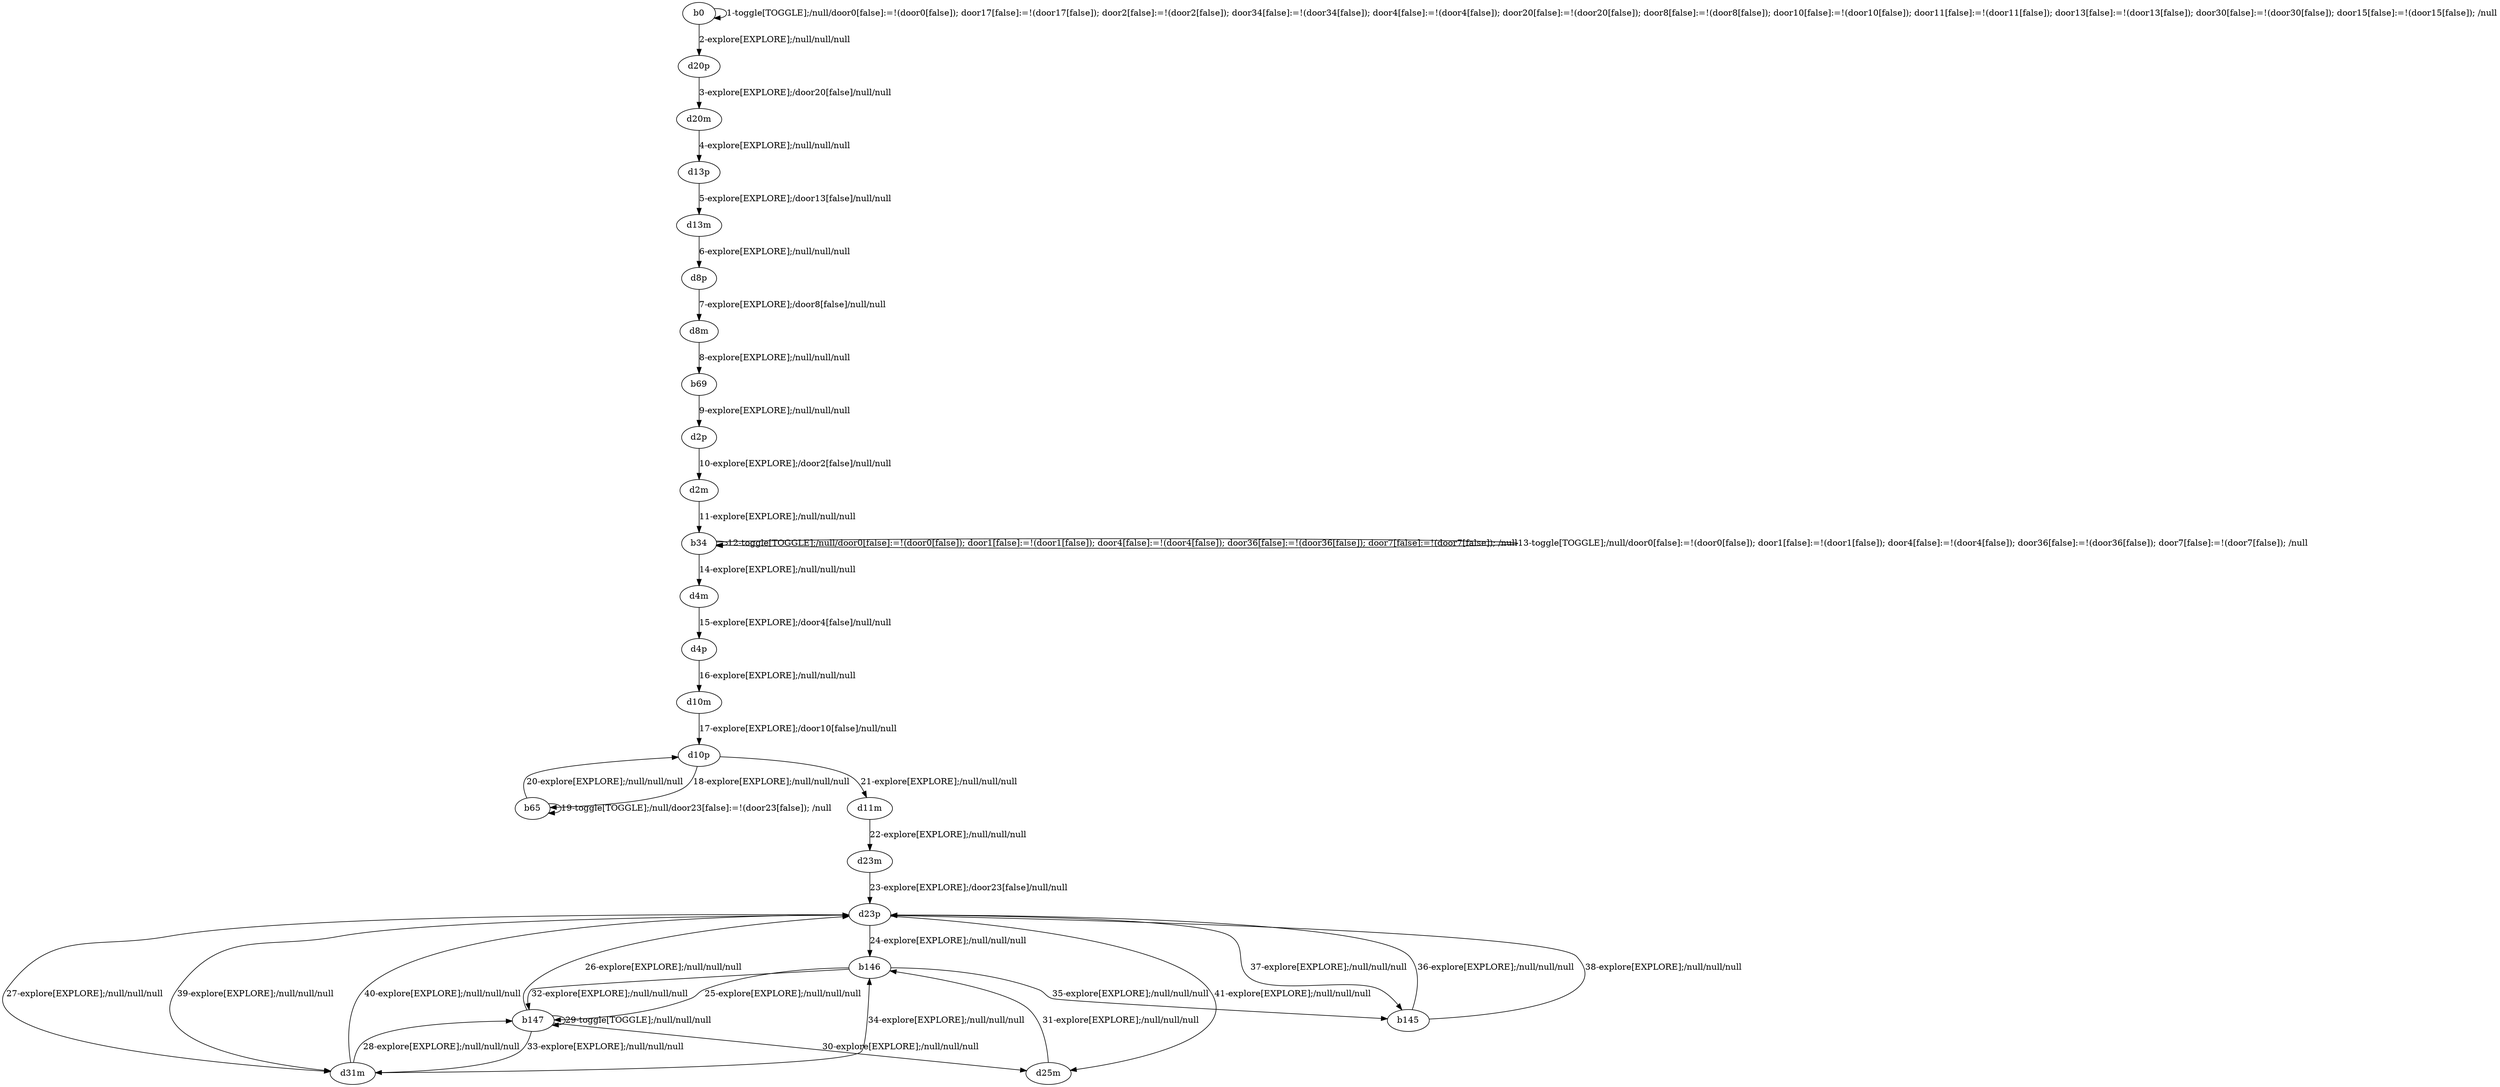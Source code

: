 # Total number of goals covered by this test: 1
# d23p --> d25m

digraph g {
"b0" -> "b0" [label = "1-toggle[TOGGLE];/null/door0[false]:=!(door0[false]); door17[false]:=!(door17[false]); door2[false]:=!(door2[false]); door34[false]:=!(door34[false]); door4[false]:=!(door4[false]); door20[false]:=!(door20[false]); door8[false]:=!(door8[false]); door10[false]:=!(door10[false]); door11[false]:=!(door11[false]); door13[false]:=!(door13[false]); door30[false]:=!(door30[false]); door15[false]:=!(door15[false]); /null"];
"b0" -> "d20p" [label = "2-explore[EXPLORE];/null/null/null"];
"d20p" -> "d20m" [label = "3-explore[EXPLORE];/door20[false]/null/null"];
"d20m" -> "d13p" [label = "4-explore[EXPLORE];/null/null/null"];
"d13p" -> "d13m" [label = "5-explore[EXPLORE];/door13[false]/null/null"];
"d13m" -> "d8p" [label = "6-explore[EXPLORE];/null/null/null"];
"d8p" -> "d8m" [label = "7-explore[EXPLORE];/door8[false]/null/null"];
"d8m" -> "b69" [label = "8-explore[EXPLORE];/null/null/null"];
"b69" -> "d2p" [label = "9-explore[EXPLORE];/null/null/null"];
"d2p" -> "d2m" [label = "10-explore[EXPLORE];/door2[false]/null/null"];
"d2m" -> "b34" [label = "11-explore[EXPLORE];/null/null/null"];
"b34" -> "b34" [label = "12-toggle[TOGGLE];/null/door0[false]:=!(door0[false]); door1[false]:=!(door1[false]); door4[false]:=!(door4[false]); door36[false]:=!(door36[false]); door7[false]:=!(door7[false]); /null"];
"b34" -> "b34" [label = "13-toggle[TOGGLE];/null/door0[false]:=!(door0[false]); door1[false]:=!(door1[false]); door4[false]:=!(door4[false]); door36[false]:=!(door36[false]); door7[false]:=!(door7[false]); /null"];
"b34" -> "d4m" [label = "14-explore[EXPLORE];/null/null/null"];
"d4m" -> "d4p" [label = "15-explore[EXPLORE];/door4[false]/null/null"];
"d4p" -> "d10m" [label = "16-explore[EXPLORE];/null/null/null"];
"d10m" -> "d10p" [label = "17-explore[EXPLORE];/door10[false]/null/null"];
"d10p" -> "b65" [label = "18-explore[EXPLORE];/null/null/null"];
"b65" -> "b65" [label = "19-toggle[TOGGLE];/null/door23[false]:=!(door23[false]); /null"];
"b65" -> "d10p" [label = "20-explore[EXPLORE];/null/null/null"];
"d10p" -> "d11m" [label = "21-explore[EXPLORE];/null/null/null"];
"d11m" -> "d23m" [label = "22-explore[EXPLORE];/null/null/null"];
"d23m" -> "d23p" [label = "23-explore[EXPLORE];/door23[false]/null/null"];
"d23p" -> "b146" [label = "24-explore[EXPLORE];/null/null/null"];
"b146" -> "b147" [label = "25-explore[EXPLORE];/null/null/null"];
"b147" -> "d23p" [label = "26-explore[EXPLORE];/null/null/null"];
"d23p" -> "d31m" [label = "27-explore[EXPLORE];/null/null/null"];
"d31m" -> "b147" [label = "28-explore[EXPLORE];/null/null/null"];
"b147" -> "b147" [label = "29-toggle[TOGGLE];/null/null/null"];
"b147" -> "d25m" [label = "30-explore[EXPLORE];/null/null/null"];
"d25m" -> "b146" [label = "31-explore[EXPLORE];/null/null/null"];
"b146" -> "b147" [label = "32-explore[EXPLORE];/null/null/null"];
"b147" -> "d31m" [label = "33-explore[EXPLORE];/null/null/null"];
"d31m" -> "b146" [label = "34-explore[EXPLORE];/null/null/null"];
"b146" -> "b145" [label = "35-explore[EXPLORE];/null/null/null"];
"b145" -> "d23p" [label = "36-explore[EXPLORE];/null/null/null"];
"d23p" -> "b145" [label = "37-explore[EXPLORE];/null/null/null"];
"b145" -> "d23p" [label = "38-explore[EXPLORE];/null/null/null"];
"d23p" -> "d31m" [label = "39-explore[EXPLORE];/null/null/null"];
"d31m" -> "d23p" [label = "40-explore[EXPLORE];/null/null/null"];
"d23p" -> "d25m" [label = "41-explore[EXPLORE];/null/null/null"];
}